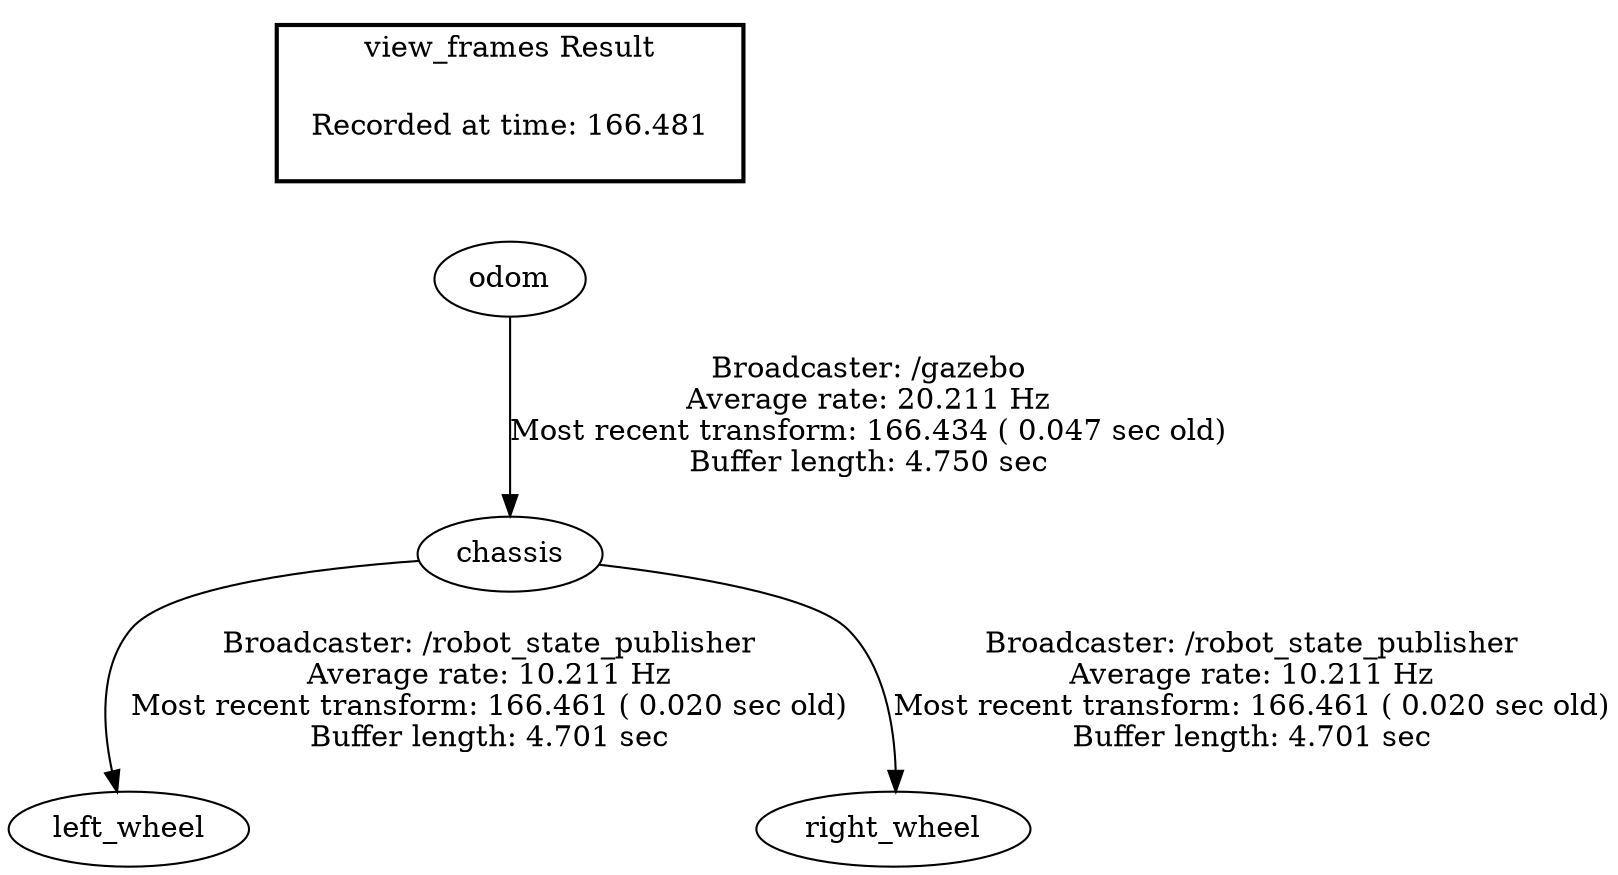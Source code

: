 digraph G {
"odom" -> "chassis"[label="Broadcaster: /gazebo\nAverage rate: 20.211 Hz\nMost recent transform: 166.434 ( 0.047 sec old)\nBuffer length: 4.750 sec\n"];
"chassis" -> "left_wheel"[label="Broadcaster: /robot_state_publisher\nAverage rate: 10.211 Hz\nMost recent transform: 166.461 ( 0.020 sec old)\nBuffer length: 4.701 sec\n"];
"chassis" -> "right_wheel"[label="Broadcaster: /robot_state_publisher\nAverage rate: 10.211 Hz\nMost recent transform: 166.461 ( 0.020 sec old)\nBuffer length: 4.701 sec\n"];
edge [style=invis];
 subgraph cluster_legend { style=bold; color=black; label ="view_frames Result";
"Recorded at time: 166.481"[ shape=plaintext ] ;
 }->"odom";
}